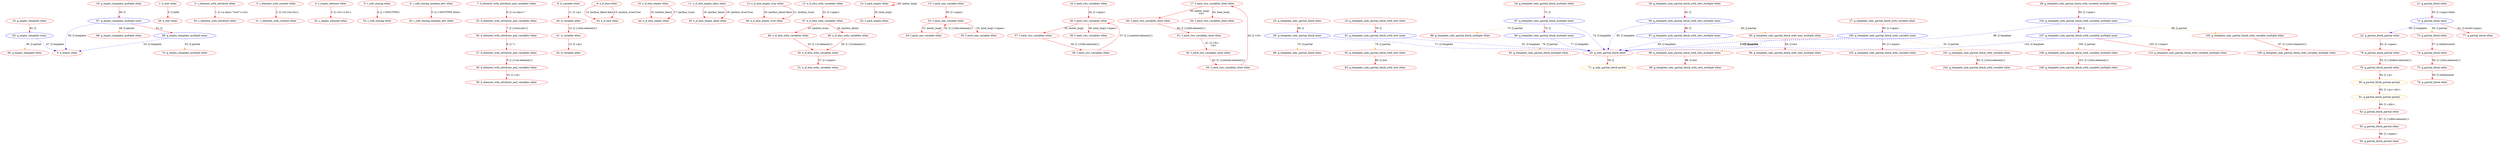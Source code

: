 digraph {
    0 [ label = "0: a_empty other" color = red]
    1 [ label = "1: b_text other" color = red]
    2 [ label = "2: c_element_with_attribute other" color = red]
    3 [ label = "3: c_element_with_content other" color = red]
    4 [ label = "4: c_empty_element other" color = red]
    5 [ label = "5: c_self_closing other" color = red]
    6 [ label = "6: c_self_closing_boolean_attr other" color = red]
    7 [ label = "7: d_element_with_attribute_and_variables other" color = red]
    8 [ label = "8: d_variable other" color = red]
    9 [ label = "9: e_if_else other" color = red]
    10 [ label = "10: e_if_else_empty other" color = red]
    11 [ label = "11: e_if_else_empty_false other" color = red]
    12 [ label = "12: e_if_else_empty_true other" color = red]
    13 [ label = "13: e_if_else_with_variables other" color = red]
    14 [ label = "14: f_each_empty other" color = red]
    15 [ label = "15: f_each_one_variable other" color = red]
    16 [ label = "16: f_each_two_variables other" color = red]
    17 [ label = "17: f_each_two_variables_html other" color = red]
    18 [ label = "18: g_empty_template other" color = red]
    19 [ label = "19: g_empty_template_multiple other" color = red]
    20 [ label = "20: g_only_partial_block other" color = red]
    21 [ label = "21: g_partial_block other" color = red]
    22 [ label = "22: g_partial_block_partial other" color = red]
    23 [ label = "23: g_template_only_partial_block other" color = red]
    24 [ label = "24: g_template_only_partial_block_multiple other" color = red]
    25 [ label = "25: g_template_only_partial_block_with_text other" color = red]
    26 [ label = "26: g_template_only_partial_block_with_text_multiple other" color = red]
    27 [ label = "27: g_template_only_partial_block_with_variable other" color = red]
    28 [ label = "28: g_template_only_partial_block_with_variable_multiple other" color = red]
    29 [ label = "29: b_text other" color = red]
    30 [ label = "30: c_element_with_attribute other" color = red]
    31 [ label = "31: c_element_with_content other" color = red]
    32 [ label = "32: c_empty_element other" color = red]
    33 [ label = "33: c_self_closing other" color = red]
    34 [ label = "34: c_self_closing_boolean_attr other" color = red]
    35 [ label = "35: d_element_with_attribute_and_variables other" color = red]
    36 [ label = "36: d_element_with_attribute_and_variables other" color = red]
    37 [ label = "37: d_element_with_attribute_and_variables other" color = red]
    38 [ label = "38: d_element_with_attribute_and_variables other" color = red]
    39 [ label = "39: d_element_with_attribute_and_variables other" color = red]
    40 [ label = "40: d_variable other" color = red]
    41 [ label = "41: d_variable other" color = red]
    42 [ label = "42: d_variable other" color = red]
    43 [ label = "43: e_if_else other" color = red]
    44 [ label = "44: e_if_else_empty other" color = red]
    45 [ label = "45: e_if_else_empty_false other" color = red]
    46 [ label = "46: e_if_else_empty_true other" color = red]
    47 [ label = "47: e_if_else_with_variables other" color = red]
    48 [ label = "48: e_if_else_with_variables other" color = red]
    49 [ label = "49: e_if_else_with_variables other" color = red]
    50 [ label = "50: e_if_else_with_variables other" color = red]
    51 [ label = "51: e_if_else_with_variables other" color = red]
    52 [ label = "52: f_each_empty other" color = red]
    53 [ label = "53: f_each_one_variable other" color = red]
    54 [ label = "54: f_each_one_variable other" color = red]
    55 [ label = "55: f_each_one_variable other" color = red]
    56 [ label = "56: f_each_two_variables other" color = red]
    57 [ label = "57: f_each_two_variables other" color = red]
    58 [ label = "58: f_each_two_variables other" color = red]
    59 [ label = "59: f_each_two_variables other" color = red]
    60 [ label = "60: f_each_two_variables_html other" color = red]
    61 [ label = "61: f_each_two_variables_html other" color = red]
    62 [ label = "62: f_each_two_variables_html other" color = red]
    63 [ label = "63: f_each_two_variables_html other" color = red]
    64 [ label = "64: f_each_two_variables_html other" color = red]
    65 [ label = "65: g_empty_template inner" color = blue]
    66 [ label = "66: g_empty_template other" color = red]
    67 [ label = "67: g_empty_template_multiple inner" color = blue]
    68 [ label = "68: g_empty_template_multiple other" color = red]
    69 [ label = "69: g_empty_template_multiple inner" color = blue]
    70 [ label = "70: g_empty_template_multiple other" color = red]
    71 [ label = "71: g_only_partial_block partial" color = orange]
    72 [ label = "72: g_partial_block inner" color = blue]
    73 [ label = "73: g_partial_block other" color = red]
    74 [ label = "74: g_partial_block other" color = red]
    75 [ label = "75: g_partial_block other" color = red]
    76 [ label = "76: g_partial_block other" color = red]
    77 [ label = "77: g_partial_block other" color = red]
    78 [ label = "78: g_partial_block_partial other" color = red]
    79 [ label = "79: g_partial_block_partial other" color = red]
    80 [ label = "80: g_partial_block_partial partial" color = orange]
    81 [ label = "81: g_partial_block_partial partial" color = orange]
    82 [ label = "82: g_partial_block_partial other" color = red]
    83 [ label = "83: g_partial_block_partial other" color = red]
    84 [ label = "84: g_partial_block_partial other" color = red]
    85 [ label = "85: g_template_only_partial_block inner" color = blue]
    86 [ label = "86: g_template_only_partial_block other" color = red]
    87 [ label = "87: g_template_only_partial_block_multiple inner" color = blue]
    88 [ label = "88: g_template_only_partial_block_multiple other" color = red]
    89 [ label = "89: g_template_only_partial_block_multiple inner" color = blue]
    90 [ label = "90: g_template_only_partial_block_multiple other" color = red]
    91 [ label = "91: g_template_only_partial_block_with_text inner" color = blue]
    92 [ label = "92: g_template_only_partial_block_with_text other" color = red]
    93 [ label = "93: g_template_only_partial_block_with_text other" color = red]
    94 [ label = "94: g_template_only_partial_block_with_text_multiple inner" color = blue]
    95 [ label = "95: g_template_only_partial_block_with_text_multiple other" color = red]
    96 [ label = "96: g_template_only_partial_block_with_text_multiple other" color = red]
    97 [ label = "97: g_template_only_partial_block_with_text_multiple inner" color = blue]
    98 [ label = "98: g_template_only_partial_block_with_text_multiple other" color = red]
    99 [ label = "99: g_template_only_partial_block_with_text_multiple other" color = red]
    100 [ label = "100: g_template_only_partial_block_with_variable inner" color = blue]
    101 [ label = "101: g_template_only_partial_block_with_variable other" color = red]
    102 [ label = "102: g_template_only_partial_block_with_variable other" color = red]
    103 [ label = "103: g_template_only_partial_block_with_variable other" color = red]
    104 [ label = "104: g_template_only_partial_block_with_variable_multiple inner" color = blue]
    105 [ label = "105: g_template_only_partial_block_with_variable_multiple other" color = red]
    106 [ label = "106: g_template_only_partial_block_with_variable_multiple other" color = red]
    107 [ label = "107: g_template_only_partial_block_with_variable_multiple inner" color = blue]
    108 [ label = "108: g_template_only_partial_block_with_variable_multiple other" color = red]
    109 [ label = "109: g_template_only_partial_block_with_variable_multiple other" color = red]
    110 [ label = "110: g_template_only_partial_block_with_variable_multiple other" color = red]
    1 -> 29 [ label = "0: [] hello" color = red]
    2 -> 30 [ label = "1: [] <a class=\"test\"></a>" color = red]
    3 -> 31 [ label = "2: [] <h1>hi</h1>" color = red]
    4 -> 32 [ label = "3: [] <h1></h1>" color = red]
    5 -> 33 [ label = "4: [] <!DOCTYPE>" color = red]
    6 -> 34 [ label = "5: [] <!DOCTYPE html>" color = red]
    7 -> 35 [ label = "6: [] <a class=\"" color = red]
    35 -> 36 [ label = "7: [] {{test:attr}}" color = red]
    36 -> 37 [ label = "8: [] \">" color = red]
    37 -> 38 [ label = "9: [] {{var:element}}" color = red]
    38 -> 39 [ label = "10: [] </a>" color = red]
    8 -> 40 [ label = "11: [] <p>" color = red]
    40 -> 41 [ label = "12: [] {{test:element}}" color = red]
    41 -> 42 [ label = "13: [] </p>" color = red]
    9 -> 43 [ label = "14: [author_false] false" color = red]
    9 -> 43 [ label = "15: [author_true] true" color = red]
    10 -> 44 [ label = "16: [author_false] " color = red]
    10 -> 44 [ label = "17: [author_true] " color = red]
    11 -> 45 [ label = "18: [author_false] " color = red]
    11 -> 45 [ label = "19: [author_true] true" color = red]
    12 -> 46 [ label = "20: [author_false] false" color = red]
    12 -> 46 [ label = "21: [author_true] " color = red]
    13 -> 47 [ label = "22: [] <span>" color = red]
    47 -> 48 [ label = "23: [author_true] " color = red]
    47 -> 49 [ label = "24: [author_false] " color = red]
    48 -> 50 [ label = "25: [] {{t:element}}" color = red]
    49 -> 50 [ label = "26: [] {{f:element}}" color = red]
    50 -> 51 [ label = "27: [] </span>" color = red]
    14 -> 14 [ label = "28: [enter_loop] " color = red]
    14 -> 52 [ label = "29: [end_loop] " color = red]
    15 -> 53 [ label = "30: [] <span>" color = red]
    53 -> 54 [ label = "31: [enter_loop] " color = red]
    54 -> 53 [ label = "32: [] {{title:element}}" color = red]
    53 -> 55 [ label = "33: [end_loop] </span>" color = red]
    16 -> 56 [ label = "34: [] <span>" color = red]
    56 -> 57 [ label = "35: [enter_loop] " color = red]
    57 -> 58 [ label = "36: [] {{title:element}}" color = red]
    58 -> 56 [ label = "37: [] {{content:element}}" color = red]
    56 -> 59 [ label = "38: [end_loop] </span>" color = red]
    17 -> 60 [ label = "39: [enter_loop] 
    <li>" color = red]
    60 -> 61 [ label = "40: [] {{title:element}}" color = red]
    61 -> 62 [ label = "41: [] </li>
    <li>" color = red]
    62 -> 63 [ label = "42: [] {{content:element}}" color = red]
    63 -> 17 [ label = "43: [] </li>
" color = red]
    17 -> 64 [ label = "44: [end_loop] " color = red]
    18 -> 65 [ label = "45: [] " color = red]
    65 -> 66 [ label = "46: [] partial" style = dashed color = orange]
    65 -> 0 [ label = "47: [] template" style = dashed color = blue]
    19 -> 67 [ label = "48: [] " color = red]
    67 -> 68 [ label = "49: [] partial" style = dashed color = orange]
    67 -> 0 [ label = "50: [] template" style = dashed color = blue]
    67 -> 69 [ label = "51: [] " color = red]
    69 -> 70 [ label = "52: [] partial" style = dashed color = orange]
    69 -> 0 [ label = "53: [] template" style = dashed color = blue]
    20 -> 71 [ label = "54: [] " color = red]
    21 -> 72 [ label = "55: [] <span>hello" color = red]
    72 -> 73 [ label = "56: [] partial" style = dashed color = orange]
    73 -> 74 [ label = "57: [] childrenstart" color = red]
    74 -> 75 [ label = "58: [] {{test:element}}" color = red]
    75 -> 76 [ label = "59: [] childrenend" color = red]
    72 -> 22 [ label = "60: [] template" style = dashed color = blue]
    72 -> 77 [ label = "61: [] world</span>" color = red]
    22 -> 78 [ label = "62: [] <span>" color = red]
    78 -> 79 [ label = "63: [] {{before:element}}" color = red]
    79 -> 80 [ label = "64: [] <p>" color = red]
    80 -> 81 [ label = "65: [] </p><div>" color = red]
    81 -> 82 [ label = "66: [] </div>" color = red]
    82 -> 83 [ label = "67: [] {{after:element}}" color = red]
    83 -> 84 [ label = "68: [] </span>" color = red]
    23 -> 85 [ label = "69: [] " color = red]
    85 -> 86 [ label = "70: [] partial" style = dashed color = orange]
    85 -> 20 [ label = "71: [] template" style = dashed color = blue]
    24 -> 87 [ label = "72: [] " color = red]
    87 -> 88 [ label = "73: [] partial" style = dashed color = orange]
    87 -> 20 [ label = "74: [] template" style = dashed color = blue]
    87 -> 89 [ label = "75: [] " color = red]
    89 -> 90 [ label = "76: [] partial" style = dashed color = orange]
    89 -> 20 [ label = "77: [] template" style = dashed color = blue]
    25 -> 91 [ label = "78: [] " color = red]
    91 -> 92 [ label = "79: [] partial" style = dashed color = orange]
    92 -> 93 [ label = "80: [] test" color = red]
    91 -> 20 [ label = "81: [] template" style = dashed color = blue]
    26 -> 94 [ label = "82: [] " color = red]
    94 -> 95 [ label = "83: [] partial" style = dashed color = orange]
    95 -> 96 [ label = "84: [] test" color = red]
    94 -> 20 [ label = "85: [] template" style = dashed color = blue]
    94 -> 97 [ label = "86: [] " color = red]
    97 -> 98 [ label = "87: [] partial" style = dashed color = orange]
    98 -> 99 [ label = "88: [] test" color = red]
    97 -> 20 [ label = "89: [] template" style = dashed color = blue]
    27 -> 100 [ label = "90: [] <span>" color = red]
    100 -> 101 [ label = "91: [] partial" style = dashed color = orange]
    101 -> 102 [ label = "92: [] {{test:element}}" color = red]
    100 -> 20 [ label = "93: [] template" style = dashed color = blue]
    100 -> 103 [ label = "94: [] </span>" color = red]
    28 -> 104 [ label = "95: [] <span>" color = red]
    104 -> 105 [ label = "96: [] partial" style = dashed color = orange]
    105 -> 106 [ label = "97: [] {{test:element}}" color = red]
    104 -> 20 [ label = "98: [] template" style = dashed color = blue]
    104 -> 107 [ label = "99: [] " color = red]
    107 -> 108 [ label = "100: [] partial" style = dashed color = orange]
    108 -> 109 [ label = "101: [] {{test:element}}" color = red]
    107 -> 20 [ label = "102: [] template" style = dashed color = blue]
    107 -> 110 [ label = "103: [] </span>" color = red]
}
